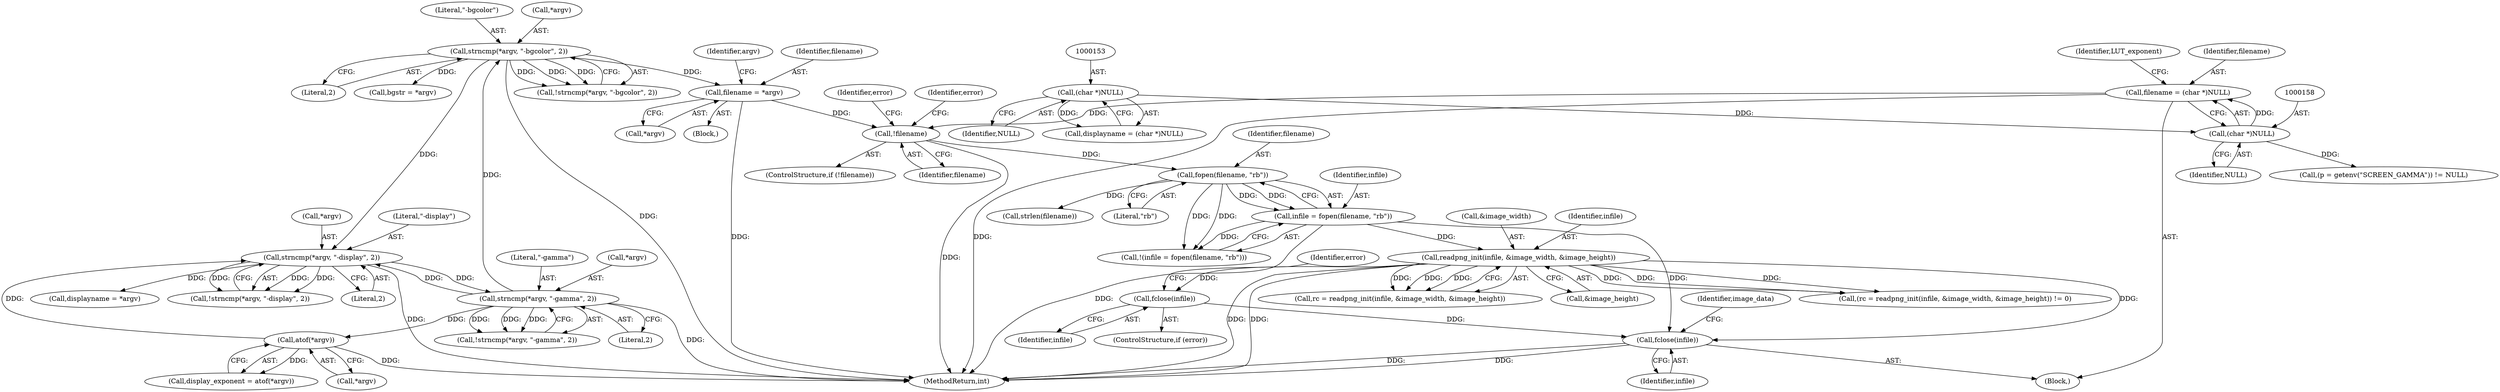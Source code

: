 digraph "0_Android_9d4853418ab2f754c2b63e091c29c5529b8b86ca_7@API" {
"1000486" [label="(Call,fclose(infile))"];
"1000330" [label="(Call,infile = fopen(filename, \"rb\"))"];
"1000332" [label="(Call,fopen(filename, \"rb\"))"];
"1000304" [label="(Call,!filename)"];
"1000290" [label="(Call,filename = *argv)"];
"1000245" [label="(Call,strncmp(*argv, \"-bgcolor\", 2))"];
"1000216" [label="(Call,strncmp(*argv, \"-gamma\", 2))"];
"1000195" [label="(Call,strncmp(*argv, \"-display\", 2))"];
"1000233" [label="(Call,atof(*argv))"];
"1000155" [label="(Call,filename = (char *)NULL)"];
"1000157" [label="(Call,(char *)NULL)"];
"1000152" [label="(Call,(char *)NULL)"];
"1000382" [label="(Call,fclose(infile))"];
"1000344" [label="(Call,readpng_init(infile, &image_width, &image_height))"];
"1000209" [label="(Call,displayname = *argv)"];
"1000330" [label="(Call,infile = fopen(filename, \"rb\"))"];
"1000161" [label="(Identifier,LUT_exponent)"];
"1000194" [label="(Call,!strncmp(*argv, \"-display\", 2))"];
"1000385" [label="(Identifier,error)"];
"1000289" [label="(Block,)"];
"1000156" [label="(Identifier,filename)"];
"1000128" [label="(Block,)"];
"1000348" [label="(Call,&image_height)"];
"1000291" [label="(Identifier,filename)"];
"1000329" [label="(Call,!(infile = fopen(filename, \"rb\")))"];
"1000220" [label="(Literal,2)"];
"1000150" [label="(Call,displayname = (char *)NULL)"];
"1000309" [label="(Identifier,error)"];
"1000195" [label="(Call,strncmp(*argv, \"-display\", 2))"];
"1000383" [label="(Identifier,infile)"];
"1000296" [label="(Identifier,argv)"];
"1000342" [label="(Call,rc = readpng_init(infile, &image_width, &image_height))"];
"1000155" [label="(Call,filename = (char *)NULL)"];
"1000152" [label="(Call,(char *)NULL)"];
"1000380" [label="(ControlStructure,if (error))"];
"1000333" [label="(Identifier,filename)"];
"1000552" [label="(MethodReturn,int)"];
"1000159" [label="(Identifier,NULL)"];
"1000198" [label="(Literal,\"-display\")"];
"1000292" [label="(Call,*argv)"];
"1000219" [label="(Literal,\"-gamma\")"];
"1000344" [label="(Call,readpng_init(infile, &image_width, &image_height))"];
"1000217" [label="(Call,*argv)"];
"1000234" [label="(Call,*argv)"];
"1000171" [label="(Call,(p = getenv(\"SCREEN_GAMMA\")) != NULL)"];
"1000395" [label="(Call,strlen(filename))"];
"1000157" [label="(Call,(char *)NULL)"];
"1000341" [label="(Call,(rc = readpng_init(infile, &image_width, &image_height)) != 0)"];
"1000248" [label="(Literal,\"-bgcolor\")"];
"1000345" [label="(Identifier,infile)"];
"1000244" [label="(Call,!strncmp(*argv, \"-bgcolor\", 2))"];
"1000487" [label="(Identifier,infile)"];
"1000249" [label="(Literal,2)"];
"1000233" [label="(Call,atof(*argv))"];
"1000382" [label="(Call,fclose(infile))"];
"1000290" [label="(Call,filename = *argv)"];
"1000332" [label="(Call,fopen(filename, \"rb\"))"];
"1000231" [label="(Call,display_exponent = atof(*argv))"];
"1000490" [label="(Identifier,image_data)"];
"1000245" [label="(Call,strncmp(*argv, \"-bgcolor\", 2))"];
"1000260" [label="(Call,bgstr = *argv)"];
"1000215" [label="(Call,!strncmp(*argv, \"-gamma\", 2))"];
"1000331" [label="(Identifier,infile)"];
"1000196" [label="(Call,*argv)"];
"1000346" [label="(Call,&image_width)"];
"1000303" [label="(ControlStructure,if (!filename))"];
"1000304" [label="(Call,!filename)"];
"1000154" [label="(Identifier,NULL)"];
"1000334" [label="(Literal,\"rb\")"];
"1000305" [label="(Identifier,filename)"];
"1000216" [label="(Call,strncmp(*argv, \"-gamma\", 2))"];
"1000307" [label="(Identifier,error)"];
"1000246" [label="(Call,*argv)"];
"1000486" [label="(Call,fclose(infile))"];
"1000199" [label="(Literal,2)"];
"1000486" -> "1000128"  [label="AST: "];
"1000486" -> "1000487"  [label="CFG: "];
"1000487" -> "1000486"  [label="AST: "];
"1000490" -> "1000486"  [label="CFG: "];
"1000486" -> "1000552"  [label="DDG: "];
"1000486" -> "1000552"  [label="DDG: "];
"1000330" -> "1000486"  [label="DDG: "];
"1000382" -> "1000486"  [label="DDG: "];
"1000344" -> "1000486"  [label="DDG: "];
"1000330" -> "1000329"  [label="AST: "];
"1000330" -> "1000332"  [label="CFG: "];
"1000331" -> "1000330"  [label="AST: "];
"1000332" -> "1000330"  [label="AST: "];
"1000329" -> "1000330"  [label="CFG: "];
"1000330" -> "1000552"  [label="DDG: "];
"1000330" -> "1000329"  [label="DDG: "];
"1000332" -> "1000330"  [label="DDG: "];
"1000332" -> "1000330"  [label="DDG: "];
"1000330" -> "1000344"  [label="DDG: "];
"1000332" -> "1000334"  [label="CFG: "];
"1000333" -> "1000332"  [label="AST: "];
"1000334" -> "1000332"  [label="AST: "];
"1000332" -> "1000329"  [label="DDG: "];
"1000332" -> "1000329"  [label="DDG: "];
"1000304" -> "1000332"  [label="DDG: "];
"1000332" -> "1000395"  [label="DDG: "];
"1000304" -> "1000303"  [label="AST: "];
"1000304" -> "1000305"  [label="CFG: "];
"1000305" -> "1000304"  [label="AST: "];
"1000307" -> "1000304"  [label="CFG: "];
"1000309" -> "1000304"  [label="CFG: "];
"1000304" -> "1000552"  [label="DDG: "];
"1000290" -> "1000304"  [label="DDG: "];
"1000155" -> "1000304"  [label="DDG: "];
"1000290" -> "1000289"  [label="AST: "];
"1000290" -> "1000292"  [label="CFG: "];
"1000291" -> "1000290"  [label="AST: "];
"1000292" -> "1000290"  [label="AST: "];
"1000296" -> "1000290"  [label="CFG: "];
"1000290" -> "1000552"  [label="DDG: "];
"1000245" -> "1000290"  [label="DDG: "];
"1000245" -> "1000244"  [label="AST: "];
"1000245" -> "1000249"  [label="CFG: "];
"1000246" -> "1000245"  [label="AST: "];
"1000248" -> "1000245"  [label="AST: "];
"1000249" -> "1000245"  [label="AST: "];
"1000244" -> "1000245"  [label="CFG: "];
"1000245" -> "1000552"  [label="DDG: "];
"1000245" -> "1000195"  [label="DDG: "];
"1000245" -> "1000244"  [label="DDG: "];
"1000245" -> "1000244"  [label="DDG: "];
"1000245" -> "1000244"  [label="DDG: "];
"1000216" -> "1000245"  [label="DDG: "];
"1000245" -> "1000260"  [label="DDG: "];
"1000216" -> "1000215"  [label="AST: "];
"1000216" -> "1000220"  [label="CFG: "];
"1000217" -> "1000216"  [label="AST: "];
"1000219" -> "1000216"  [label="AST: "];
"1000220" -> "1000216"  [label="AST: "];
"1000215" -> "1000216"  [label="CFG: "];
"1000216" -> "1000552"  [label="DDG: "];
"1000216" -> "1000195"  [label="DDG: "];
"1000216" -> "1000215"  [label="DDG: "];
"1000216" -> "1000215"  [label="DDG: "];
"1000216" -> "1000215"  [label="DDG: "];
"1000195" -> "1000216"  [label="DDG: "];
"1000216" -> "1000233"  [label="DDG: "];
"1000195" -> "1000194"  [label="AST: "];
"1000195" -> "1000199"  [label="CFG: "];
"1000196" -> "1000195"  [label="AST: "];
"1000198" -> "1000195"  [label="AST: "];
"1000199" -> "1000195"  [label="AST: "];
"1000194" -> "1000195"  [label="CFG: "];
"1000195" -> "1000552"  [label="DDG: "];
"1000195" -> "1000194"  [label="DDG: "];
"1000195" -> "1000194"  [label="DDG: "];
"1000195" -> "1000194"  [label="DDG: "];
"1000233" -> "1000195"  [label="DDG: "];
"1000195" -> "1000209"  [label="DDG: "];
"1000233" -> "1000231"  [label="AST: "];
"1000233" -> "1000234"  [label="CFG: "];
"1000234" -> "1000233"  [label="AST: "];
"1000231" -> "1000233"  [label="CFG: "];
"1000233" -> "1000552"  [label="DDG: "];
"1000233" -> "1000231"  [label="DDG: "];
"1000155" -> "1000128"  [label="AST: "];
"1000155" -> "1000157"  [label="CFG: "];
"1000156" -> "1000155"  [label="AST: "];
"1000157" -> "1000155"  [label="AST: "];
"1000161" -> "1000155"  [label="CFG: "];
"1000155" -> "1000552"  [label="DDG: "];
"1000157" -> "1000155"  [label="DDG: "];
"1000157" -> "1000159"  [label="CFG: "];
"1000158" -> "1000157"  [label="AST: "];
"1000159" -> "1000157"  [label="AST: "];
"1000152" -> "1000157"  [label="DDG: "];
"1000157" -> "1000171"  [label="DDG: "];
"1000152" -> "1000150"  [label="AST: "];
"1000152" -> "1000154"  [label="CFG: "];
"1000153" -> "1000152"  [label="AST: "];
"1000154" -> "1000152"  [label="AST: "];
"1000150" -> "1000152"  [label="CFG: "];
"1000152" -> "1000150"  [label="DDG: "];
"1000382" -> "1000380"  [label="AST: "];
"1000382" -> "1000383"  [label="CFG: "];
"1000383" -> "1000382"  [label="AST: "];
"1000385" -> "1000382"  [label="CFG: "];
"1000344" -> "1000382"  [label="DDG: "];
"1000344" -> "1000342"  [label="AST: "];
"1000344" -> "1000348"  [label="CFG: "];
"1000345" -> "1000344"  [label="AST: "];
"1000346" -> "1000344"  [label="AST: "];
"1000348" -> "1000344"  [label="AST: "];
"1000342" -> "1000344"  [label="CFG: "];
"1000344" -> "1000552"  [label="DDG: "];
"1000344" -> "1000552"  [label="DDG: "];
"1000344" -> "1000341"  [label="DDG: "];
"1000344" -> "1000341"  [label="DDG: "];
"1000344" -> "1000341"  [label="DDG: "];
"1000344" -> "1000342"  [label="DDG: "];
"1000344" -> "1000342"  [label="DDG: "];
"1000344" -> "1000342"  [label="DDG: "];
}
